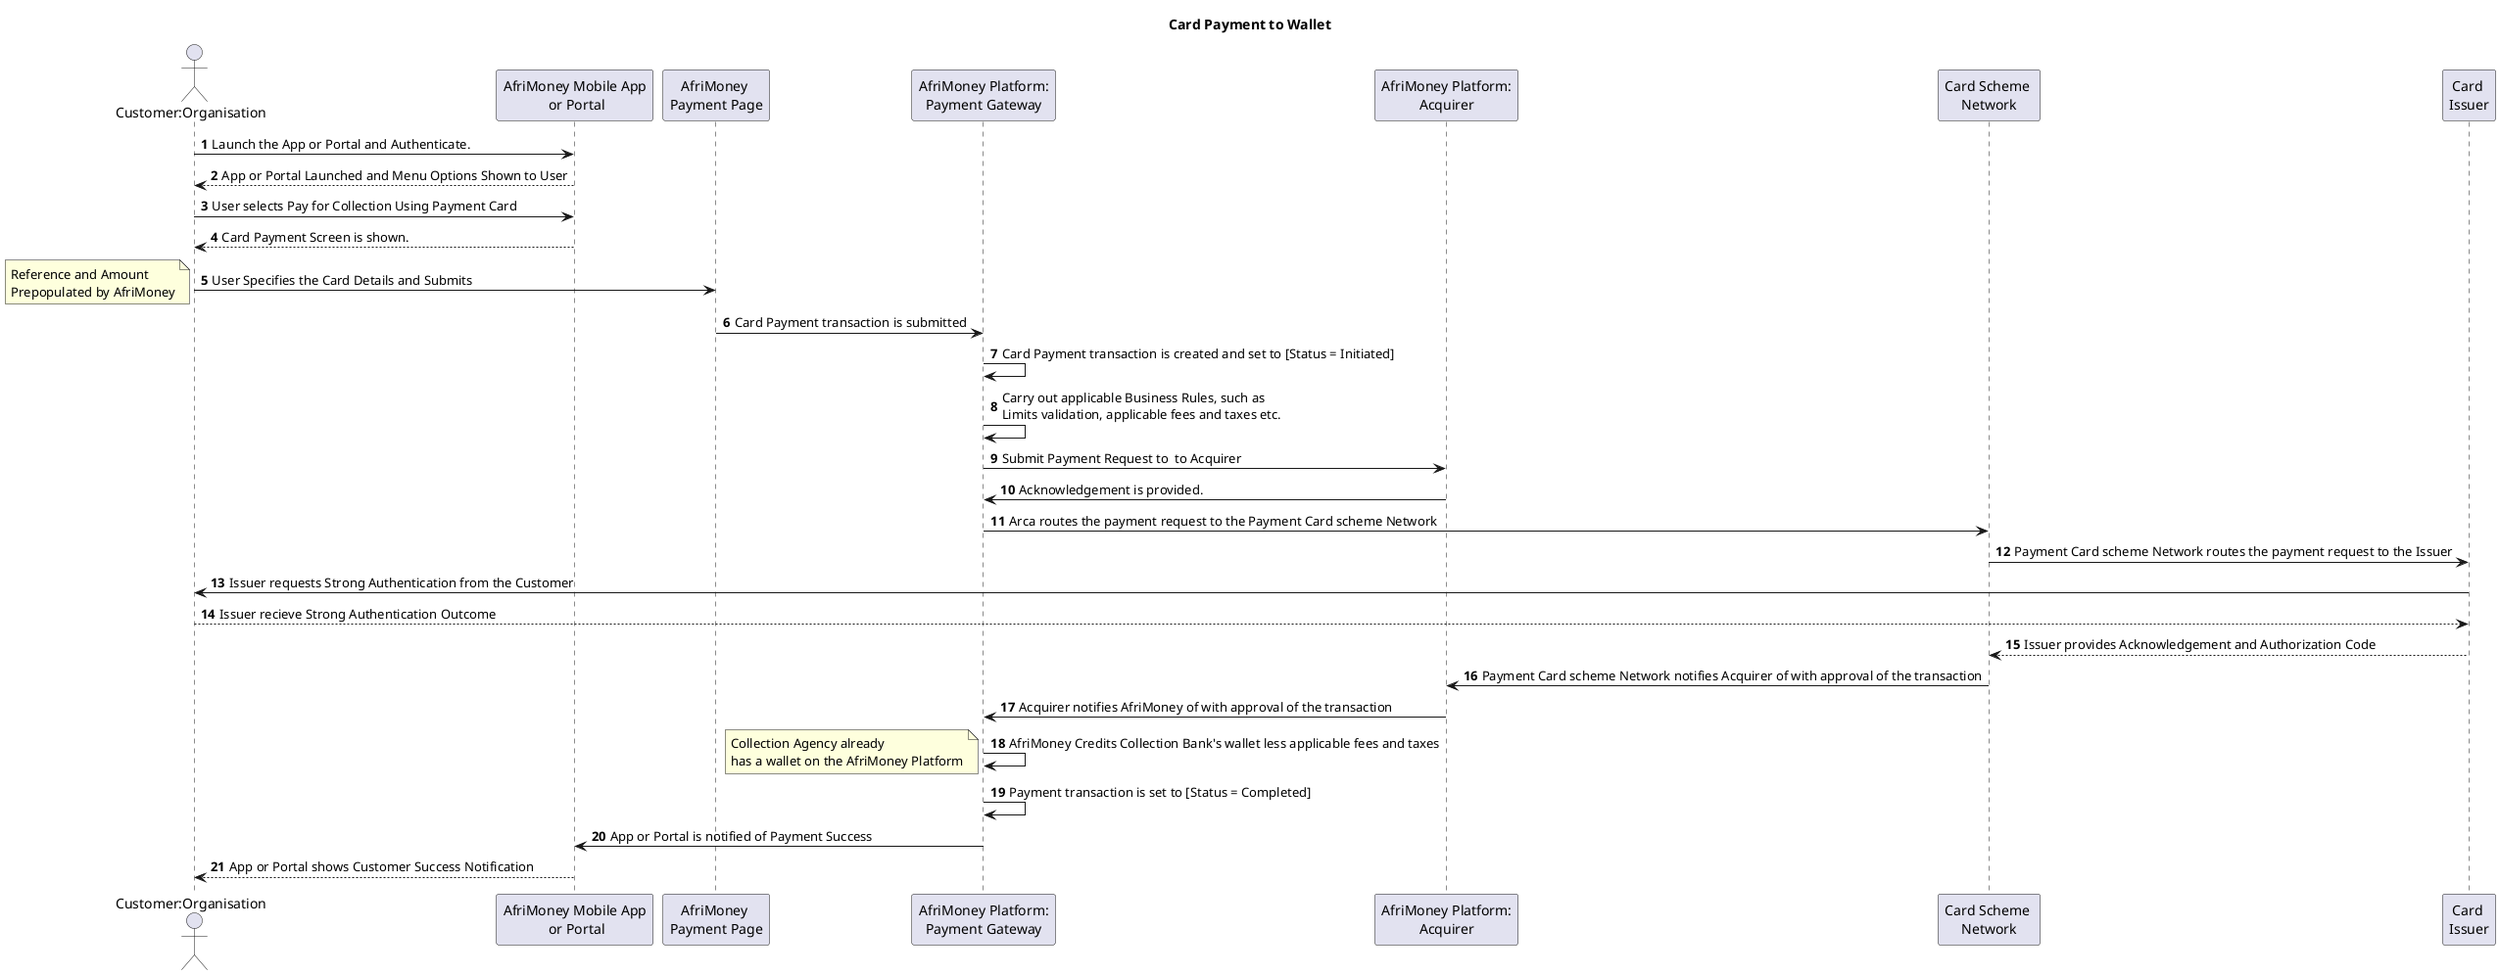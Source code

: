 @startuml Card Payment to Wallet 
title Card Payment to Wallet

autonumber



actor contact as "Customer:Organisation"
participant app  as "AfriMoney Mobile App\n or Portal"
participant pp  as "AfriMoney \nPayment Page"
participant afri  as "AfriMoney Platform:\nPayment Gateway"
participant acq  as "AfriMoney Platform:\nAcquirer"
participant scheme as "Card Scheme \nNetwork"
participant issuer as "Card \nIssuer"



contact -> app: Launch the App or Portal and Authenticate. 
app --> contact: App or Portal Launched and Menu Options Shown to User
contact -> app: User selects Pay for Collection Using Payment Card
app --> contact: Card Payment Screen is shown. 
contact -> pp: User Specifies the Card Details and Submits
note left: Reference and Amount \nPrepopulated by AfriMoney
pp -> afri: Card Payment transaction is submitted
afri -> afri: Card Payment transaction is created and set to [Status = Initiated]
afri -> afri: Carry out applicable Business Rules, such as \nLimits validation, applicable fees and taxes etc.
afri -> acq: Submit Payment Request to  to Acquirer
acq -> afri: Acknowledgement is provided. 
afri -> scheme: Arca routes the payment request to the Payment Card scheme Network
scheme -> issuer: Payment Card scheme Network routes the payment request to the Issuer
issuer -> contact: Issuer requests Strong Authentication from the Customer
contact --> issuer: Issuer recieve Strong Authentication Outcome
issuer --> scheme :  Issuer provides Acknowledgement and Authorization Code 
scheme -> acq : Payment Card scheme Network notifies Acquirer of with approval of the transaction 
acq -> afri :  Acquirer notifies AfriMoney of with approval of the transaction 
afri -> afri : AfriMoney Credits Collection Bank's wallet less applicable fees and taxes
note left: Collection Agency already \nhas a wallet on the AfriMoney Platform
afri -> afri: Payment transaction is set to [Status = Completed]
afri-> app: App or Portal is notified of Payment Success
app --> contact: App or Portal shows Customer Success Notification 


 


@enduml
